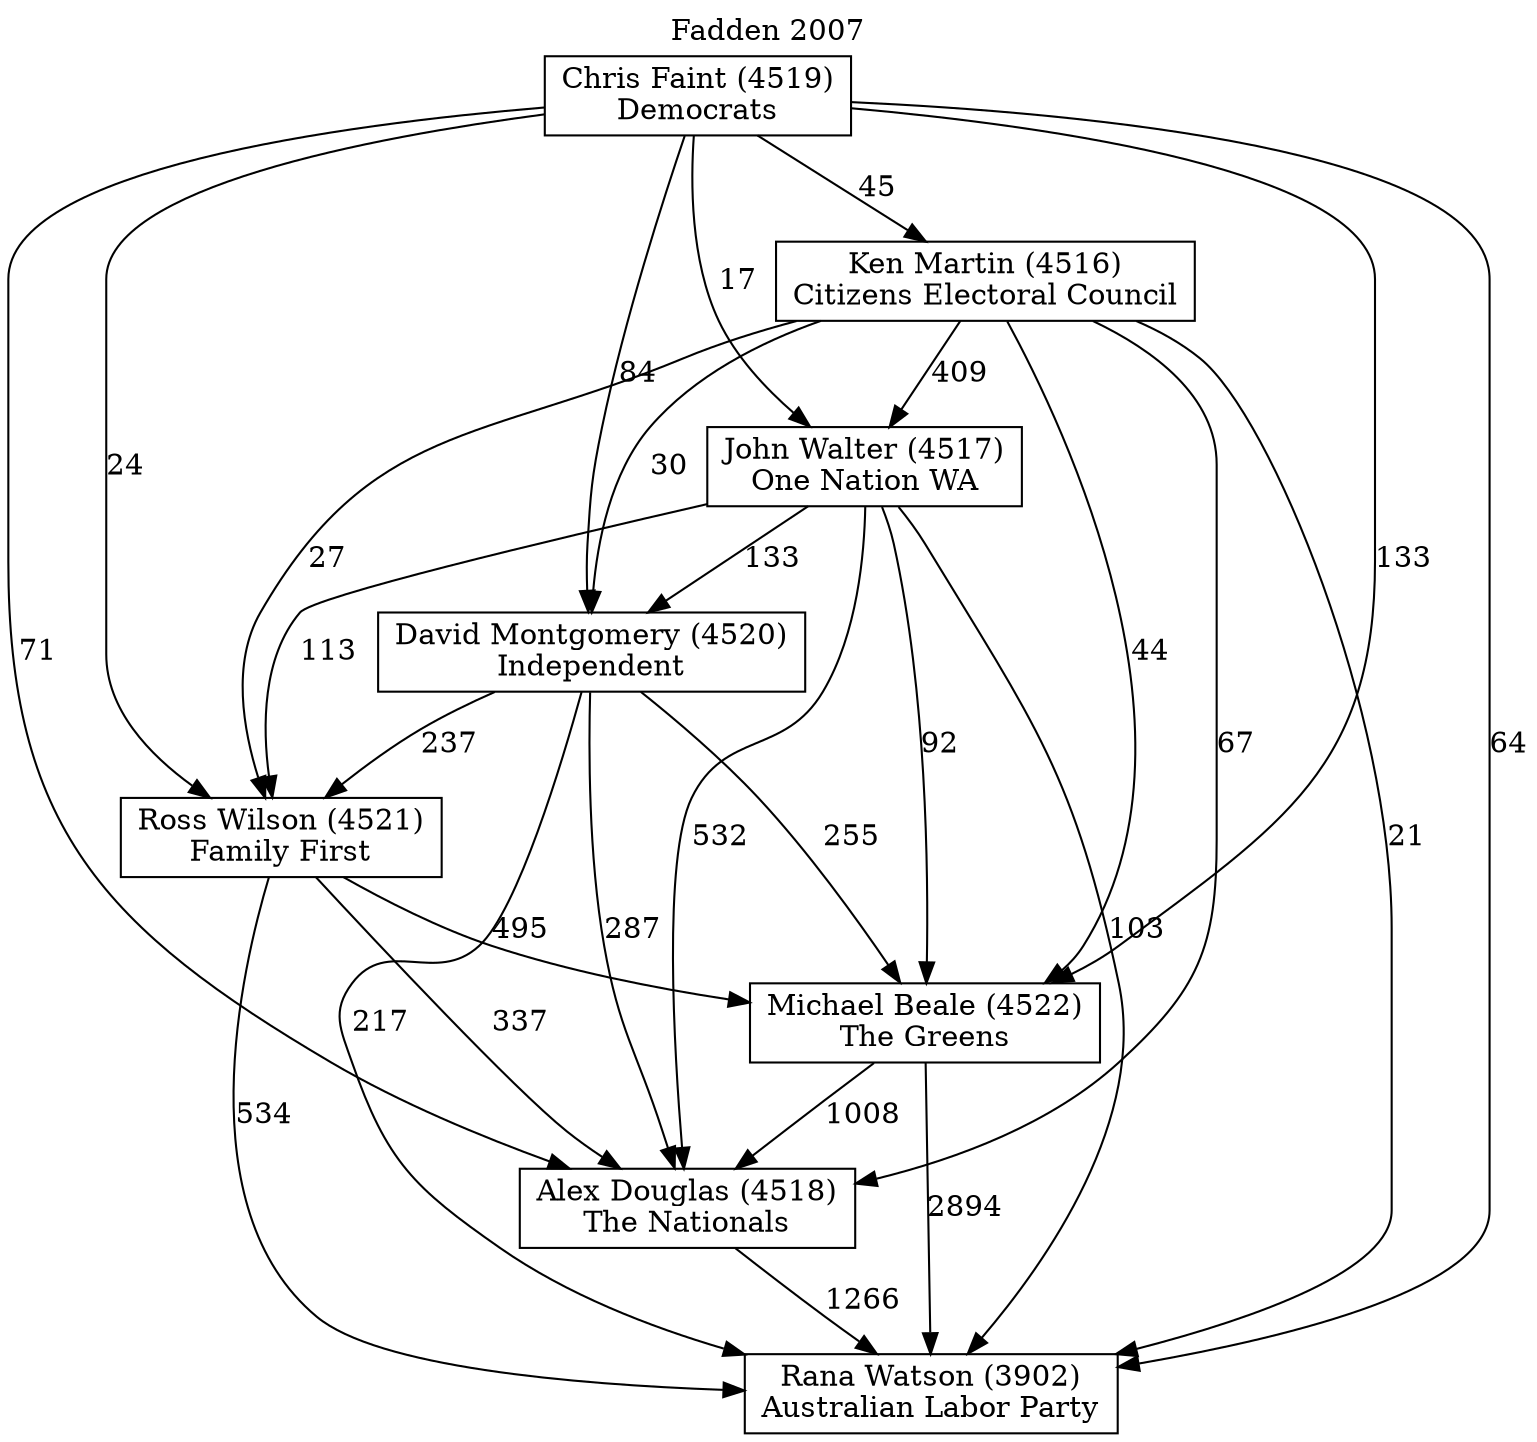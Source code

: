 // House preference flow
digraph "Rana Watson (3902)_Fadden_2007" {
	graph [label="Fadden 2007" labelloc=t mclimit=10]
	node [shape=box]
	"Rana Watson (3902)" [label="Rana Watson (3902)
Australian Labor Party"]
	"Alex Douglas (4518)" [label="Alex Douglas (4518)
The Nationals"]
	"Michael Beale (4522)" [label="Michael Beale (4522)
The Greens"]
	"Ross Wilson (4521)" [label="Ross Wilson (4521)
Family First"]
	"David Montgomery (4520)" [label="David Montgomery (4520)
Independent"]
	"John Walter (4517)" [label="John Walter (4517)
One Nation WA"]
	"Ken Martin (4516)" [label="Ken Martin (4516)
Citizens Electoral Council"]
	"Chris Faint (4519)" [label="Chris Faint (4519)
Democrats"]
	"Alex Douglas (4518)" -> "Rana Watson (3902)" [label=1266]
	"Michael Beale (4522)" -> "Alex Douglas (4518)" [label=1008]
	"Ross Wilson (4521)" -> "Michael Beale (4522)" [label=495]
	"David Montgomery (4520)" -> "Ross Wilson (4521)" [label=237]
	"John Walter (4517)" -> "David Montgomery (4520)" [label=133]
	"Ken Martin (4516)" -> "John Walter (4517)" [label=409]
	"Chris Faint (4519)" -> "Ken Martin (4516)" [label=45]
	"Michael Beale (4522)" -> "Rana Watson (3902)" [label=2894]
	"Ross Wilson (4521)" -> "Rana Watson (3902)" [label=534]
	"David Montgomery (4520)" -> "Rana Watson (3902)" [label=217]
	"John Walter (4517)" -> "Rana Watson (3902)" [label=103]
	"Ken Martin (4516)" -> "Rana Watson (3902)" [label=21]
	"Chris Faint (4519)" -> "Rana Watson (3902)" [label=64]
	"Chris Faint (4519)" -> "John Walter (4517)" [label=17]
	"Ken Martin (4516)" -> "David Montgomery (4520)" [label=30]
	"Chris Faint (4519)" -> "David Montgomery (4520)" [label=84]
	"John Walter (4517)" -> "Ross Wilson (4521)" [label=113]
	"Ken Martin (4516)" -> "Ross Wilson (4521)" [label=27]
	"Chris Faint (4519)" -> "Ross Wilson (4521)" [label=24]
	"David Montgomery (4520)" -> "Michael Beale (4522)" [label=255]
	"John Walter (4517)" -> "Michael Beale (4522)" [label=92]
	"Ken Martin (4516)" -> "Michael Beale (4522)" [label=44]
	"Chris Faint (4519)" -> "Michael Beale (4522)" [label=133]
	"Ross Wilson (4521)" -> "Alex Douglas (4518)" [label=337]
	"David Montgomery (4520)" -> "Alex Douglas (4518)" [label=287]
	"John Walter (4517)" -> "Alex Douglas (4518)" [label=532]
	"Ken Martin (4516)" -> "Alex Douglas (4518)" [label=67]
	"Chris Faint (4519)" -> "Alex Douglas (4518)" [label=71]
}

